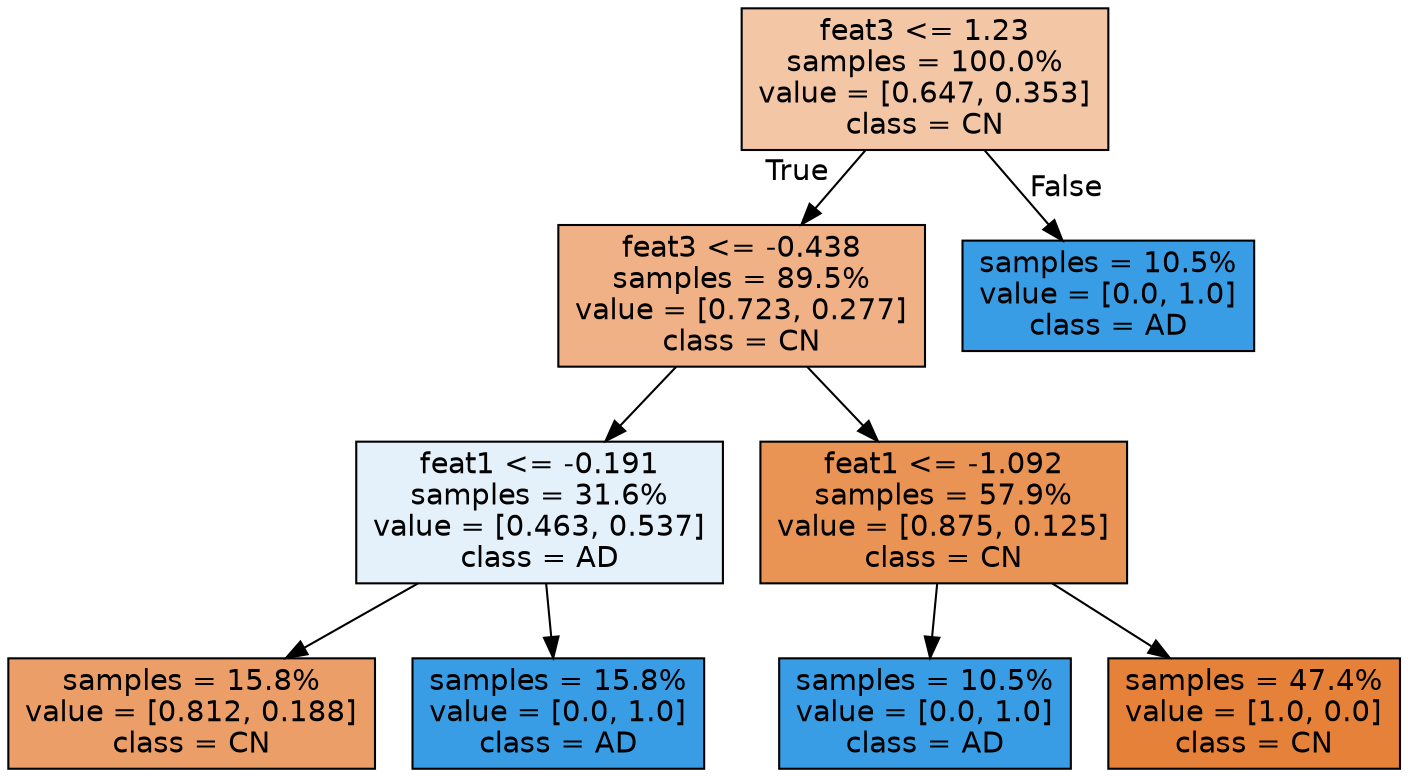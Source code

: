 digraph Tree {
node [shape=box, style="filled", color="black", fontname="helvetica"] ;
edge [fontname="helvetica"] ;
0 [label="feat3 <= 1.23\nsamples = 100.0%\nvalue = [0.647, 0.353]\nclass = CN", fillcolor="#f3c6a5"] ;
1 [label="feat3 <= -0.438\nsamples = 89.5%\nvalue = [0.723, 0.277]\nclass = CN", fillcolor="#efb185"] ;
0 -> 1 [labeldistance=2.5, labelangle=45, headlabel="True"] ;
2 [label="feat1 <= -0.191\nsamples = 31.6%\nvalue = [0.463, 0.537]\nclass = AD", fillcolor="#e4f1fb"] ;
1 -> 2 ;
3 [label="samples = 15.8%\nvalue = [0.812, 0.188]\nclass = CN", fillcolor="#eb9e67"] ;
2 -> 3 ;
4 [label="samples = 15.8%\nvalue = [0.0, 1.0]\nclass = AD", fillcolor="#399de5"] ;
2 -> 4 ;
5 [label="feat1 <= -1.092\nsamples = 57.9%\nvalue = [0.875, 0.125]\nclass = CN", fillcolor="#e99355"] ;
1 -> 5 ;
6 [label="samples = 10.5%\nvalue = [0.0, 1.0]\nclass = AD", fillcolor="#399de5"] ;
5 -> 6 ;
7 [label="samples = 47.4%\nvalue = [1.0, 0.0]\nclass = CN", fillcolor="#e58139"] ;
5 -> 7 ;
8 [label="samples = 10.5%\nvalue = [0.0, 1.0]\nclass = AD", fillcolor="#399de5"] ;
0 -> 8 [labeldistance=2.5, labelangle=-45, headlabel="False"] ;
}
